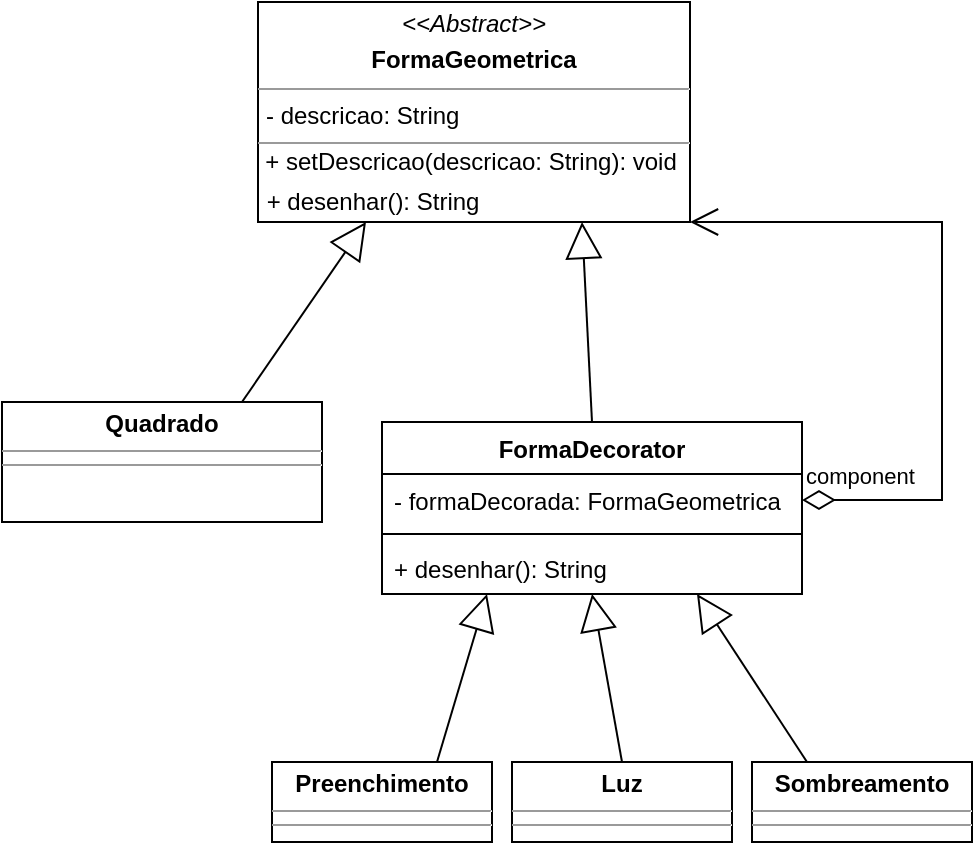 <mxfile version="16.5.3" type="github">
  <diagram id="C5RBs43oDa-KdzZeNtuy" name="Page-1">
    <mxGraphModel dx="1278" dy="2902" grid="1" gridSize="10" guides="1" tooltips="1" connect="1" arrows="1" fold="1" page="1" pageScale="1" pageWidth="827" pageHeight="1169" math="0" shadow="0">
      <root>
        <mxCell id="WIyWlLk6GJQsqaUBKTNV-0" />
        <mxCell id="WIyWlLk6GJQsqaUBKTNV-1" parent="WIyWlLk6GJQsqaUBKTNV-0" />
        <mxCell id="eSUCYhGqmwST2YN_doYx-115" value="&lt;p style=&quot;margin: 0px ; margin-top: 4px ; text-align: center&quot;&gt;&lt;b&gt;Quadrado&lt;/b&gt;&lt;/p&gt;&lt;hr size=&quot;1&quot;&gt;&lt;hr size=&quot;1&quot;&gt;&lt;p style=&quot;margin: 0px ; margin-left: 4px&quot;&gt;&lt;br&gt;&lt;/p&gt;" style="verticalAlign=top;align=left;overflow=fill;fontSize=12;fontFamily=Helvetica;html=1;" parent="WIyWlLk6GJQsqaUBKTNV-1" vertex="1">
          <mxGeometry x="171" y="-2080" width="160" height="60" as="geometry" />
        </mxCell>
        <mxCell id="eSUCYhGqmwST2YN_doYx-117" value="" style="endArrow=block;endSize=16;endFill=0;html=1;rounded=0;exitX=0.75;exitY=0;exitDx=0;exitDy=0;entryX=0.25;entryY=1;entryDx=0;entryDy=0;" parent="WIyWlLk6GJQsqaUBKTNV-1" source="eSUCYhGqmwST2YN_doYx-115" target="eSUCYhGqmwST2YN_doYx-126" edge="1">
          <mxGeometry width="160" relative="1" as="geometry">
            <mxPoint x="258" y="-1878" as="sourcePoint" />
            <mxPoint x="341" y="-2150" as="targetPoint" />
          </mxGeometry>
        </mxCell>
        <mxCell id="eSUCYhGqmwST2YN_doYx-118" value="" style="endArrow=block;endSize=16;endFill=0;html=1;rounded=0;exitX=0.5;exitY=0;exitDx=0;exitDy=0;entryX=0.75;entryY=1;entryDx=0;entryDy=0;" parent="WIyWlLk6GJQsqaUBKTNV-1" source="eSUCYhGqmwST2YN_doYx-128" target="eSUCYhGqmwST2YN_doYx-126" edge="1">
          <mxGeometry width="160" relative="1" as="geometry">
            <mxPoint x="471" y="-2070" as="sourcePoint" />
            <mxPoint x="421" y="-2150" as="targetPoint" />
          </mxGeometry>
        </mxCell>
        <mxCell id="eSUCYhGqmwST2YN_doYx-119" value="component" style="endArrow=open;html=1;endSize=12;startArrow=diamondThin;startSize=14;startFill=0;edgeStyle=orthogonalEdgeStyle;align=left;verticalAlign=bottom;rounded=0;exitX=1;exitY=0.5;exitDx=0;exitDy=0;entryX=1;entryY=1;entryDx=0;entryDy=0;" parent="WIyWlLk6GJQsqaUBKTNV-1" source="eSUCYhGqmwST2YN_doYx-129" target="eSUCYhGqmwST2YN_doYx-126" edge="1">
          <mxGeometry x="-1" y="3" relative="1" as="geometry">
            <mxPoint x="591" y="-2015" as="sourcePoint" />
            <mxPoint x="541" y="-2150" as="targetPoint" />
            <Array as="points">
              <mxPoint x="641" y="-2031" />
              <mxPoint x="641" y="-2170" />
            </Array>
          </mxGeometry>
        </mxCell>
        <mxCell id="eSUCYhGqmwST2YN_doYx-120" value="&lt;p style=&quot;margin: 0px ; margin-top: 4px ; text-align: center&quot;&gt;&lt;b&gt;Preenchimento&lt;/b&gt;&lt;br&gt;&lt;/p&gt;&lt;hr size=&quot;1&quot;&gt;&lt;hr size=&quot;1&quot;&gt;" style="verticalAlign=top;align=left;overflow=fill;fontSize=12;fontFamily=Helvetica;html=1;" parent="WIyWlLk6GJQsqaUBKTNV-1" vertex="1">
          <mxGeometry x="306" y="-1900" width="110" height="40" as="geometry" />
        </mxCell>
        <mxCell id="eSUCYhGqmwST2YN_doYx-121" value="&lt;p style=&quot;margin: 0px ; margin-top: 4px ; text-align: center&quot;&gt;&lt;b&gt;Luz&lt;/b&gt;&lt;br&gt;&lt;/p&gt;&lt;hr size=&quot;1&quot;&gt;&lt;hr size=&quot;1&quot;&gt;" style="verticalAlign=top;align=left;overflow=fill;fontSize=12;fontFamily=Helvetica;html=1;" parent="WIyWlLk6GJQsqaUBKTNV-1" vertex="1">
          <mxGeometry x="426" y="-1900" width="110" height="40" as="geometry" />
        </mxCell>
        <mxCell id="eSUCYhGqmwST2YN_doYx-122" value="&lt;p style=&quot;margin: 0px ; margin-top: 4px ; text-align: center&quot;&gt;&lt;b&gt;Sombreamento&lt;/b&gt;&lt;br&gt;&lt;/p&gt;&lt;hr size=&quot;1&quot;&gt;&lt;hr size=&quot;1&quot;&gt;" style="verticalAlign=top;align=left;overflow=fill;fontSize=12;fontFamily=Helvetica;html=1;" parent="WIyWlLk6GJQsqaUBKTNV-1" vertex="1">
          <mxGeometry x="546" y="-1900" width="110" height="40" as="geometry" />
        </mxCell>
        <mxCell id="eSUCYhGqmwST2YN_doYx-123" value="" style="endArrow=block;endSize=16;endFill=0;html=1;rounded=0;exitX=0.75;exitY=0;exitDx=0;exitDy=0;entryX=0.25;entryY=1;entryDx=0;entryDy=0;" parent="WIyWlLk6GJQsqaUBKTNV-1" source="eSUCYhGqmwST2YN_doYx-120" target="eSUCYhGqmwST2YN_doYx-128" edge="1">
          <mxGeometry width="160" relative="1" as="geometry">
            <mxPoint x="301" y="-2060" as="sourcePoint" />
            <mxPoint x="471" y="-1960" as="targetPoint" />
          </mxGeometry>
        </mxCell>
        <mxCell id="eSUCYhGqmwST2YN_doYx-124" value="" style="endArrow=block;endSize=16;endFill=0;html=1;rounded=0;exitX=0.5;exitY=0;exitDx=0;exitDy=0;entryX=0.5;entryY=1;entryDx=0;entryDy=0;" parent="WIyWlLk6GJQsqaUBKTNV-1" source="eSUCYhGqmwST2YN_doYx-121" target="eSUCYhGqmwST2YN_doYx-128" edge="1">
          <mxGeometry width="160" relative="1" as="geometry">
            <mxPoint x="443.5" y="-1920" as="sourcePoint" />
            <mxPoint x="511" y="-1960" as="targetPoint" />
          </mxGeometry>
        </mxCell>
        <mxCell id="eSUCYhGqmwST2YN_doYx-125" value="" style="endArrow=block;endSize=16;endFill=0;html=1;rounded=0;exitX=0.25;exitY=0;exitDx=0;exitDy=0;entryX=0.75;entryY=1;entryDx=0;entryDy=0;" parent="WIyWlLk6GJQsqaUBKTNV-1" source="eSUCYhGqmwST2YN_doYx-122" target="eSUCYhGqmwST2YN_doYx-128" edge="1">
          <mxGeometry width="160" relative="1" as="geometry">
            <mxPoint x="453.5" y="-1910" as="sourcePoint" />
            <mxPoint x="551" y="-1960" as="targetPoint" />
          </mxGeometry>
        </mxCell>
        <mxCell id="eSUCYhGqmwST2YN_doYx-126" value="&lt;p style=&quot;margin: 0px ; margin-top: 4px ; text-align: center&quot;&gt;&lt;i&gt;&amp;lt;&amp;lt;Abstract&amp;gt;&amp;gt;&lt;/i&gt;&lt;b&gt;&lt;br&gt;&lt;/b&gt;&lt;/p&gt;&lt;p style=&quot;margin: 0px ; margin-top: 4px ; text-align: center&quot;&gt;&lt;b&gt;FormaGeometrica&lt;/b&gt;&lt;br&gt;&lt;/p&gt;&lt;hr size=&quot;1&quot;&gt;&lt;p style=&quot;margin: 0px ; margin-left: 4px&quot;&gt;- descricao: String&lt;br&gt;&lt;/p&gt;&lt;hr size=&quot;1&quot;&gt;" style="verticalAlign=top;align=left;overflow=fill;fontSize=12;fontFamily=Helvetica;html=1;" parent="WIyWlLk6GJQsqaUBKTNV-1" vertex="1">
          <mxGeometry x="299" y="-2280" width="216" height="110" as="geometry" />
        </mxCell>
        <mxCell id="eSUCYhGqmwST2YN_doYx-127" value="+ setDescricao(descricao: String): void" style="text;html=1;align=center;verticalAlign=middle;resizable=0;points=[];autosize=1;strokeColor=none;fillColor=none;" parent="WIyWlLk6GJQsqaUBKTNV-1" vertex="1">
          <mxGeometry x="295" y="-2210" width="220" height="20" as="geometry" />
        </mxCell>
        <mxCell id="eSUCYhGqmwST2YN_doYx-128" value="FormaDecorator" style="swimlane;fontStyle=1;align=center;verticalAlign=top;childLayout=stackLayout;horizontal=1;startSize=26;horizontalStack=0;resizeParent=1;resizeParentMax=0;resizeLast=0;collapsible=1;marginBottom=0;" parent="WIyWlLk6GJQsqaUBKTNV-1" vertex="1">
          <mxGeometry x="361" y="-2070" width="210" height="86" as="geometry" />
        </mxCell>
        <mxCell id="eSUCYhGqmwST2YN_doYx-129" value="- formaDecorada: FormaGeometrica" style="text;strokeColor=none;fillColor=none;align=left;verticalAlign=top;spacingLeft=4;spacingRight=4;overflow=hidden;rotatable=0;points=[[0,0.5],[1,0.5]];portConstraint=eastwest;" parent="eSUCYhGqmwST2YN_doYx-128" vertex="1">
          <mxGeometry y="26" width="210" height="26" as="geometry" />
        </mxCell>
        <mxCell id="eSUCYhGqmwST2YN_doYx-130" value="" style="line;strokeWidth=1;fillColor=none;align=left;verticalAlign=middle;spacingTop=-1;spacingLeft=3;spacingRight=3;rotatable=0;labelPosition=right;points=[];portConstraint=eastwest;" parent="eSUCYhGqmwST2YN_doYx-128" vertex="1">
          <mxGeometry y="52" width="210" height="8" as="geometry" />
        </mxCell>
        <mxCell id="eSUCYhGqmwST2YN_doYx-131" value="+ desenhar(): String" style="text;strokeColor=none;fillColor=none;align=left;verticalAlign=top;spacingLeft=4;spacingRight=4;overflow=hidden;rotatable=0;points=[[0,0.5],[1,0.5]];portConstraint=eastwest;" parent="eSUCYhGqmwST2YN_doYx-128" vertex="1">
          <mxGeometry y="60" width="210" height="26" as="geometry" />
        </mxCell>
        <mxCell id="C5zeYUNdj_Qw9Js4kRXm-0" value="+ desenhar(): String" style="text;html=1;align=center;verticalAlign=middle;resizable=0;points=[];autosize=1;strokeColor=none;fillColor=none;" parent="WIyWlLk6GJQsqaUBKTNV-1" vertex="1">
          <mxGeometry x="296" y="-2190" width="120" height="20" as="geometry" />
        </mxCell>
      </root>
    </mxGraphModel>
  </diagram>
</mxfile>
